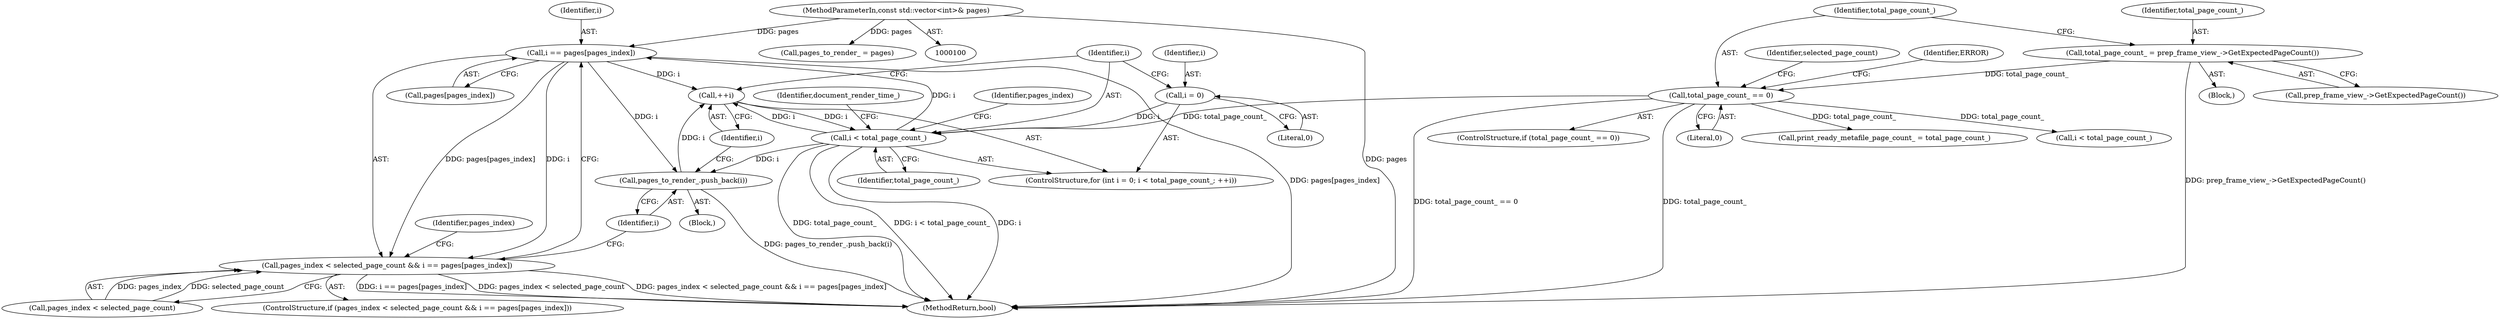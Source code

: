 digraph "0_Chrome_f1a142d29ad1dfaecd3b609051b476440289ec72@array" {
"1000206" [label="(Call,i == pages[pages_index])"];
"1000195" [label="(Call,i < total_page_count_)"];
"1000198" [label="(Call,++i)"];
"1000215" [label="(Call,pages_to_render_.push_back(i))"];
"1000206" [label="(Call,i == pages[pages_index])"];
"1000102" [label="(MethodParameterIn,const std::vector<int>& pages)"];
"1000192" [label="(Call,i = 0)"];
"1000137" [label="(Call,total_page_count_ == 0)"];
"1000133" [label="(Call,total_page_count_ = prep_frame_view_->GetExpectedPageCount())"];
"1000202" [label="(Call,pages_index < selected_page_count && i == pages[pages_index])"];
"1000175" [label="(Call,i < total_page_count_)"];
"1000195" [label="(Call,i < total_page_count_)"];
"1000138" [label="(Identifier,total_page_count_)"];
"1000200" [label="(Block,)"];
"1000103" [label="(Block,)"];
"1000136" [label="(ControlStructure,if (total_page_count_ == 0))"];
"1000203" [label="(Call,pages_index < selected_page_count)"];
"1000135" [label="(Call,prep_frame_view_->GetExpectedPageCount())"];
"1000151" [label="(Identifier,selected_page_count)"];
"1000206" [label="(Call,i == pages[pages_index])"];
"1000192" [label="(Call,i = 0)"];
"1000216" [label="(Identifier,i)"];
"1000198" [label="(Call,++i)"];
"1000133" [label="(Call,total_page_count_ = prep_frame_view_->GetExpectedPageCount())"];
"1000202" [label="(Call,pages_index < selected_page_count && i == pages[pages_index])"];
"1000134" [label="(Identifier,total_page_count_)"];
"1000197" [label="(Identifier,total_page_count_)"];
"1000193" [label="(Identifier,i)"];
"1000207" [label="(Identifier,i)"];
"1000196" [label="(Identifier,i)"];
"1000199" [label="(Identifier,i)"];
"1000225" [label="(MethodReturn,bool)"];
"1000102" [label="(MethodParameterIn,const std::vector<int>& pages)"];
"1000201" [label="(ControlStructure,if (pages_index < selected_page_count && i == pages[pages_index]))"];
"1000139" [label="(Literal,0)"];
"1000167" [label="(Call,print_ready_metafile_page_count_ = total_page_count_)"];
"1000137" [label="(Call,total_page_count_ == 0)"];
"1000204" [label="(Identifier,pages_index)"];
"1000159" [label="(Call,pages_to_render_ = pages)"];
"1000143" [label="(Identifier,ERROR)"];
"1000208" [label="(Call,pages[pages_index])"];
"1000218" [label="(Identifier,document_render_time_)"];
"1000213" [label="(Identifier,pages_index)"];
"1000194" [label="(Literal,0)"];
"1000190" [label="(ControlStructure,for (int i = 0; i < total_page_count_; ++i))"];
"1000215" [label="(Call,pages_to_render_.push_back(i))"];
"1000206" -> "1000202"  [label="AST: "];
"1000206" -> "1000208"  [label="CFG: "];
"1000207" -> "1000206"  [label="AST: "];
"1000208" -> "1000206"  [label="AST: "];
"1000202" -> "1000206"  [label="CFG: "];
"1000206" -> "1000225"  [label="DDG: pages[pages_index]"];
"1000206" -> "1000198"  [label="DDG: i"];
"1000206" -> "1000202"  [label="DDG: i"];
"1000206" -> "1000202"  [label="DDG: pages[pages_index]"];
"1000195" -> "1000206"  [label="DDG: i"];
"1000102" -> "1000206"  [label="DDG: pages"];
"1000206" -> "1000215"  [label="DDG: i"];
"1000195" -> "1000190"  [label="AST: "];
"1000195" -> "1000197"  [label="CFG: "];
"1000196" -> "1000195"  [label="AST: "];
"1000197" -> "1000195"  [label="AST: "];
"1000204" -> "1000195"  [label="CFG: "];
"1000218" -> "1000195"  [label="CFG: "];
"1000195" -> "1000225"  [label="DDG: total_page_count_"];
"1000195" -> "1000225"  [label="DDG: i < total_page_count_"];
"1000195" -> "1000225"  [label="DDG: i"];
"1000198" -> "1000195"  [label="DDG: i"];
"1000192" -> "1000195"  [label="DDG: i"];
"1000137" -> "1000195"  [label="DDG: total_page_count_"];
"1000195" -> "1000198"  [label="DDG: i"];
"1000195" -> "1000215"  [label="DDG: i"];
"1000198" -> "1000190"  [label="AST: "];
"1000198" -> "1000199"  [label="CFG: "];
"1000199" -> "1000198"  [label="AST: "];
"1000196" -> "1000198"  [label="CFG: "];
"1000215" -> "1000198"  [label="DDG: i"];
"1000215" -> "1000200"  [label="AST: "];
"1000215" -> "1000216"  [label="CFG: "];
"1000216" -> "1000215"  [label="AST: "];
"1000199" -> "1000215"  [label="CFG: "];
"1000215" -> "1000225"  [label="DDG: pages_to_render_.push_back(i)"];
"1000102" -> "1000100"  [label="AST: "];
"1000102" -> "1000225"  [label="DDG: pages"];
"1000102" -> "1000159"  [label="DDG: pages"];
"1000192" -> "1000190"  [label="AST: "];
"1000192" -> "1000194"  [label="CFG: "];
"1000193" -> "1000192"  [label="AST: "];
"1000194" -> "1000192"  [label="AST: "];
"1000196" -> "1000192"  [label="CFG: "];
"1000137" -> "1000136"  [label="AST: "];
"1000137" -> "1000139"  [label="CFG: "];
"1000138" -> "1000137"  [label="AST: "];
"1000139" -> "1000137"  [label="AST: "];
"1000143" -> "1000137"  [label="CFG: "];
"1000151" -> "1000137"  [label="CFG: "];
"1000137" -> "1000225"  [label="DDG: total_page_count_"];
"1000137" -> "1000225"  [label="DDG: total_page_count_ == 0"];
"1000133" -> "1000137"  [label="DDG: total_page_count_"];
"1000137" -> "1000167"  [label="DDG: total_page_count_"];
"1000137" -> "1000175"  [label="DDG: total_page_count_"];
"1000133" -> "1000103"  [label="AST: "];
"1000133" -> "1000135"  [label="CFG: "];
"1000134" -> "1000133"  [label="AST: "];
"1000135" -> "1000133"  [label="AST: "];
"1000138" -> "1000133"  [label="CFG: "];
"1000133" -> "1000225"  [label="DDG: prep_frame_view_->GetExpectedPageCount()"];
"1000202" -> "1000201"  [label="AST: "];
"1000202" -> "1000203"  [label="CFG: "];
"1000203" -> "1000202"  [label="AST: "];
"1000213" -> "1000202"  [label="CFG: "];
"1000216" -> "1000202"  [label="CFG: "];
"1000202" -> "1000225"  [label="DDG: i == pages[pages_index]"];
"1000202" -> "1000225"  [label="DDG: pages_index < selected_page_count"];
"1000202" -> "1000225"  [label="DDG: pages_index < selected_page_count && i == pages[pages_index]"];
"1000203" -> "1000202"  [label="DDG: pages_index"];
"1000203" -> "1000202"  [label="DDG: selected_page_count"];
}
